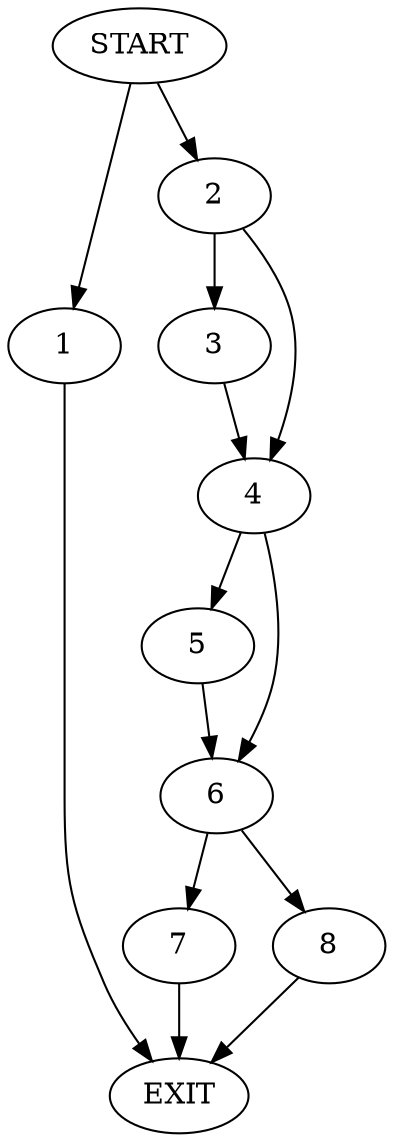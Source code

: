 digraph { 
0 [label="START"];
1;
2;
3;
4;
5;
6;
7;
8;
9[label="EXIT"];
0 -> 1;
0 -> 2;
1 -> 9;
2 -> 3;
2 -> 4;
3 -> 4;
4 -> 5;
4 -> 6;
5 -> 6;
6 -> 7;
6 -> 8;
7 -> 9;
8 -> 9;
}